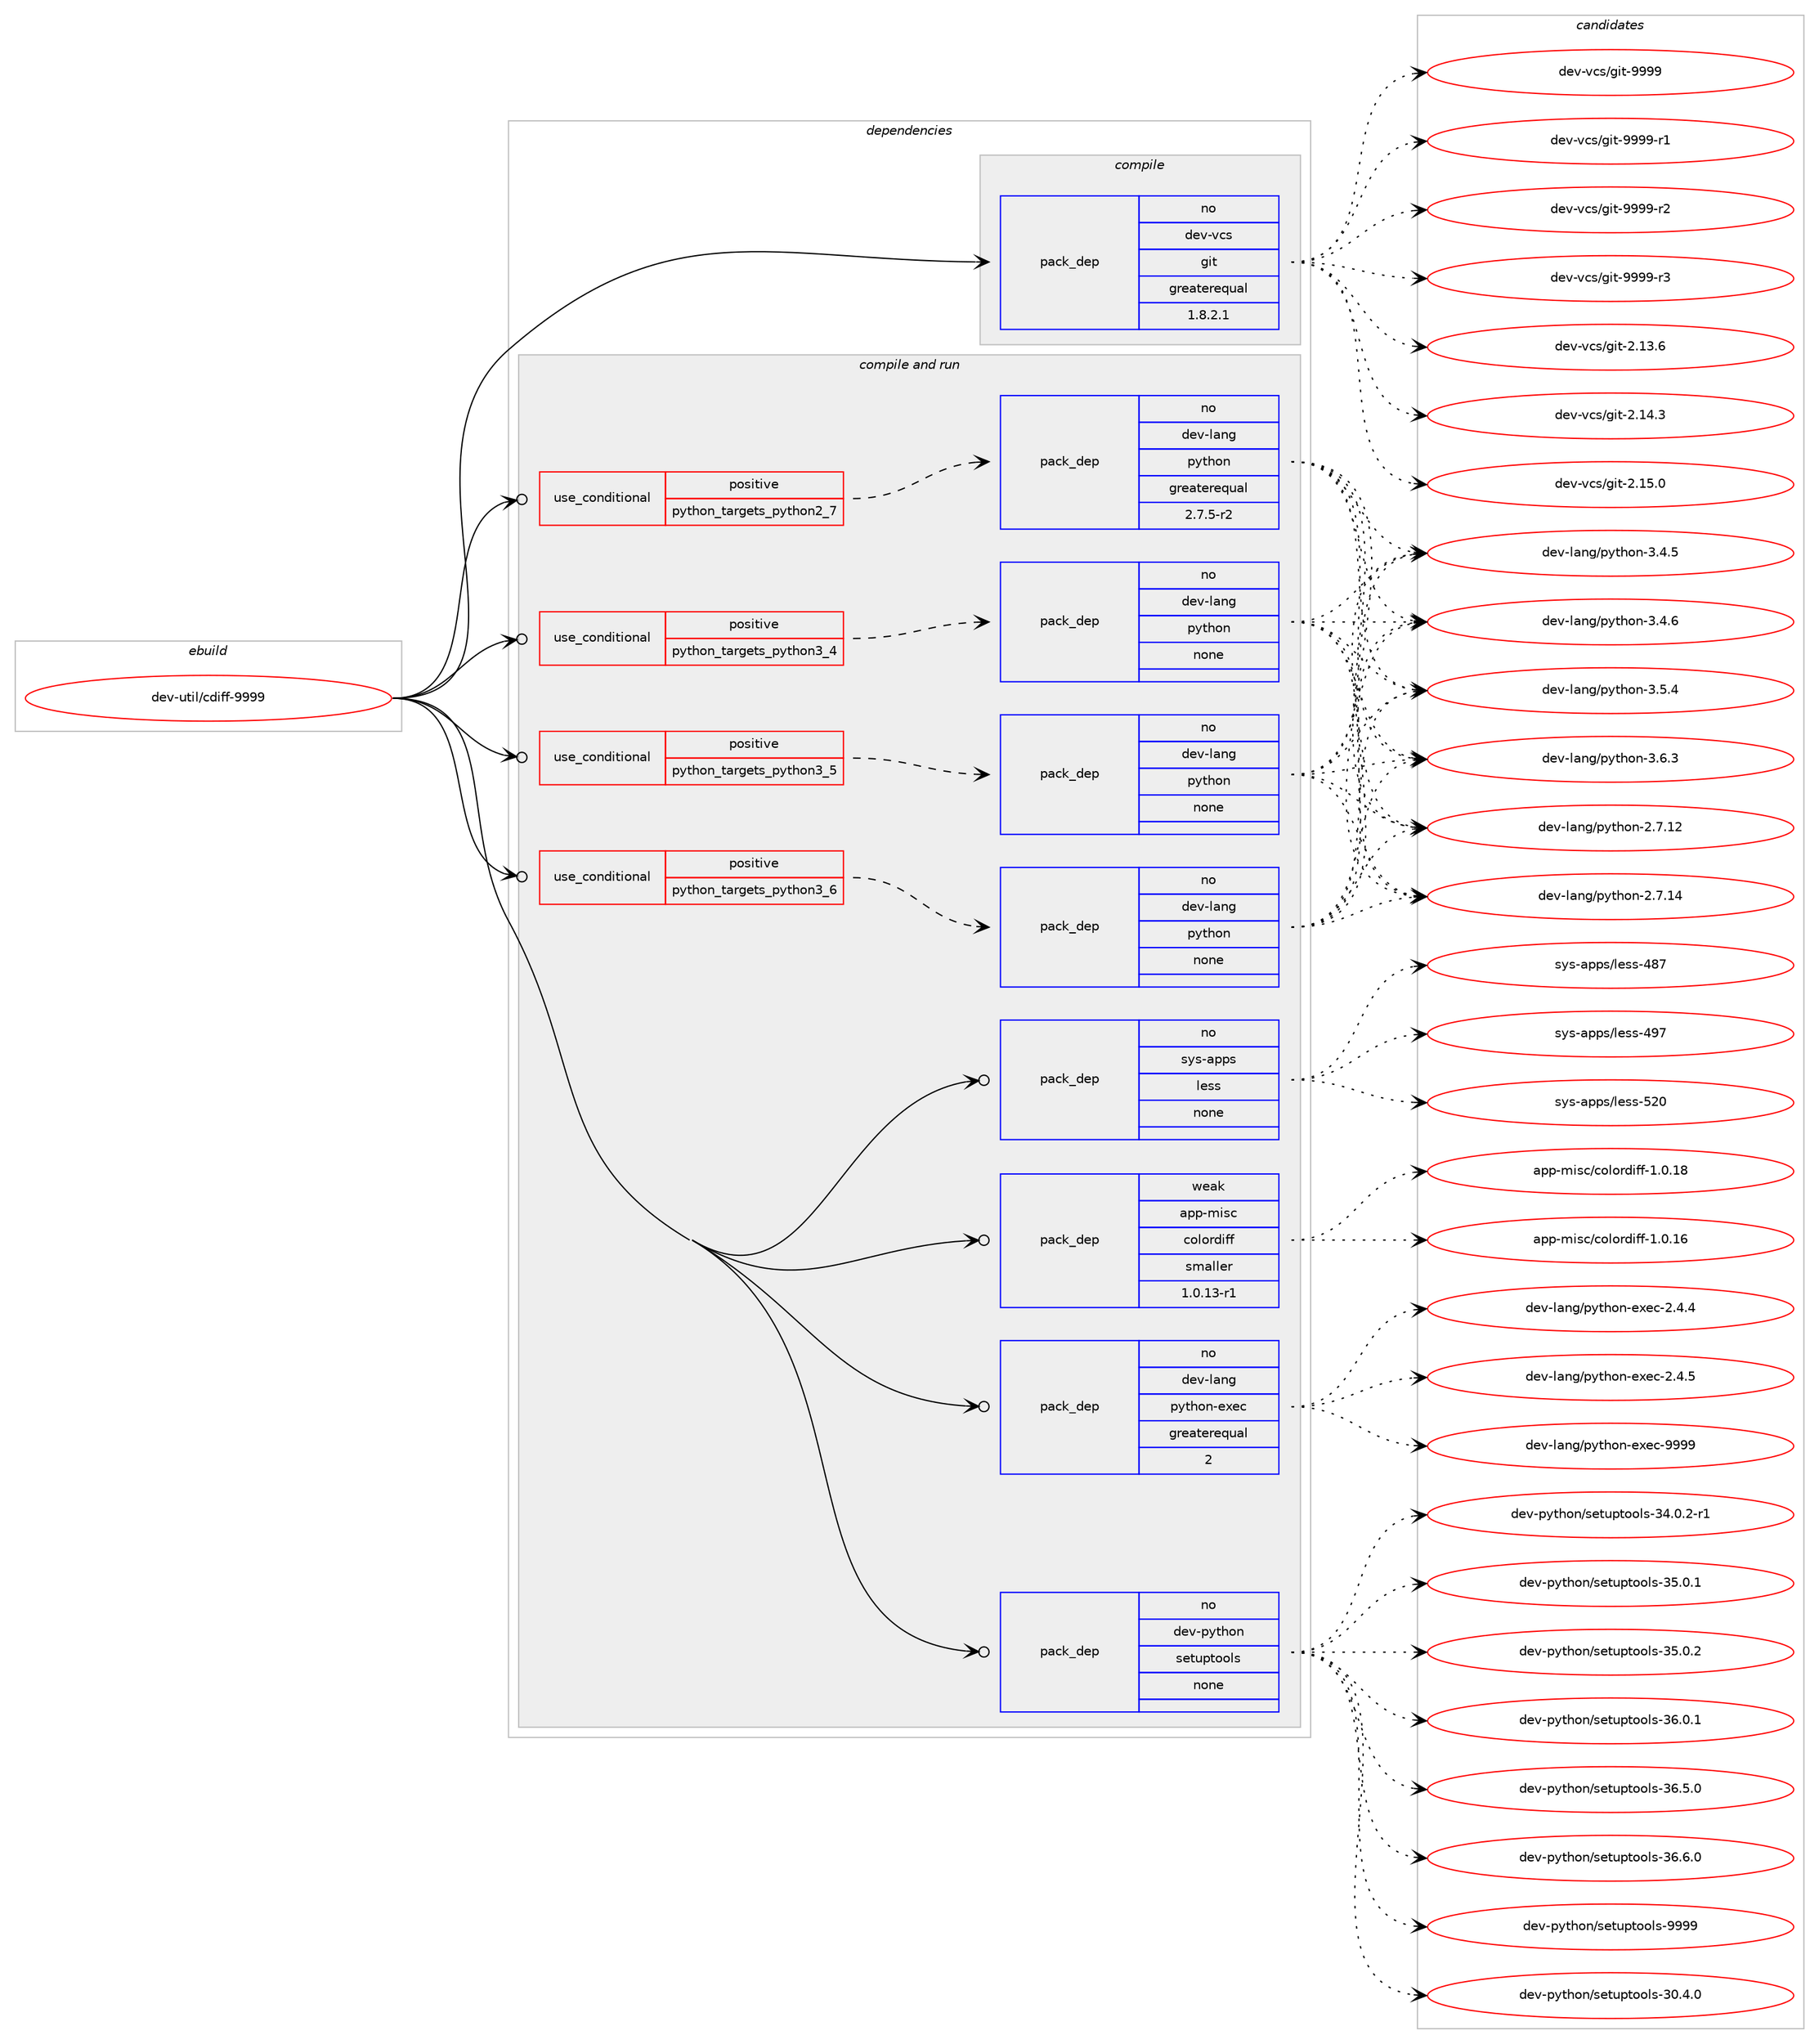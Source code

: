 digraph prolog {

# *************
# Graph options
# *************

newrank=true;
concentrate=true;
compound=true;
graph [rankdir=LR,fontname=Helvetica,fontsize=10,ranksep=1.5];#, ranksep=2.5, nodesep=0.2];
edge  [arrowhead=vee];
node  [fontname=Helvetica,fontsize=10];

# **********
# The ebuild
# **********

subgraph cluster_leftcol {
color=gray;
rank=same;
label=<<i>ebuild</i>>;
id [label="dev-util/cdiff-9999", color=red, width=4, href="../dev-util/cdiff-9999.svg"];
}

# ****************
# The dependencies
# ****************

subgraph cluster_midcol {
color=gray;
label=<<i>dependencies</i>>;
subgraph cluster_compile {
fillcolor="#eeeeee";
style=filled;
label=<<i>compile</i>>;
subgraph pack201260 {
dependency282991 [label=<<TABLE BORDER="0" CELLBORDER="1" CELLSPACING="0" CELLPADDING="4" WIDTH="220"><TR><TD ROWSPAN="6" CELLPADDING="30">pack_dep</TD></TR><TR><TD WIDTH="110">no</TD></TR><TR><TD>dev-vcs</TD></TR><TR><TD>git</TD></TR><TR><TD>greaterequal</TD></TR><TR><TD>1.8.2.1</TD></TR></TABLE>>, shape=none, color=blue];
}
id:e -> dependency282991:w [weight=20,style="solid",arrowhead="vee"];
}
subgraph cluster_compileandrun {
fillcolor="#eeeeee";
style=filled;
label=<<i>compile and run</i>>;
subgraph cond77523 {
dependency282992 [label=<<TABLE BORDER="0" CELLBORDER="1" CELLSPACING="0" CELLPADDING="4"><TR><TD ROWSPAN="3" CELLPADDING="10">use_conditional</TD></TR><TR><TD>positive</TD></TR><TR><TD>python_targets_python2_7</TD></TR></TABLE>>, shape=none, color=red];
subgraph pack201261 {
dependency282993 [label=<<TABLE BORDER="0" CELLBORDER="1" CELLSPACING="0" CELLPADDING="4" WIDTH="220"><TR><TD ROWSPAN="6" CELLPADDING="30">pack_dep</TD></TR><TR><TD WIDTH="110">no</TD></TR><TR><TD>dev-lang</TD></TR><TR><TD>python</TD></TR><TR><TD>greaterequal</TD></TR><TR><TD>2.7.5-r2</TD></TR></TABLE>>, shape=none, color=blue];
}
dependency282992:e -> dependency282993:w [weight=20,style="dashed",arrowhead="vee"];
}
id:e -> dependency282992:w [weight=20,style="solid",arrowhead="odotvee"];
subgraph cond77524 {
dependency282994 [label=<<TABLE BORDER="0" CELLBORDER="1" CELLSPACING="0" CELLPADDING="4"><TR><TD ROWSPAN="3" CELLPADDING="10">use_conditional</TD></TR><TR><TD>positive</TD></TR><TR><TD>python_targets_python3_4</TD></TR></TABLE>>, shape=none, color=red];
subgraph pack201262 {
dependency282995 [label=<<TABLE BORDER="0" CELLBORDER="1" CELLSPACING="0" CELLPADDING="4" WIDTH="220"><TR><TD ROWSPAN="6" CELLPADDING="30">pack_dep</TD></TR><TR><TD WIDTH="110">no</TD></TR><TR><TD>dev-lang</TD></TR><TR><TD>python</TD></TR><TR><TD>none</TD></TR><TR><TD></TD></TR></TABLE>>, shape=none, color=blue];
}
dependency282994:e -> dependency282995:w [weight=20,style="dashed",arrowhead="vee"];
}
id:e -> dependency282994:w [weight=20,style="solid",arrowhead="odotvee"];
subgraph cond77525 {
dependency282996 [label=<<TABLE BORDER="0" CELLBORDER="1" CELLSPACING="0" CELLPADDING="4"><TR><TD ROWSPAN="3" CELLPADDING="10">use_conditional</TD></TR><TR><TD>positive</TD></TR><TR><TD>python_targets_python3_5</TD></TR></TABLE>>, shape=none, color=red];
subgraph pack201263 {
dependency282997 [label=<<TABLE BORDER="0" CELLBORDER="1" CELLSPACING="0" CELLPADDING="4" WIDTH="220"><TR><TD ROWSPAN="6" CELLPADDING="30">pack_dep</TD></TR><TR><TD WIDTH="110">no</TD></TR><TR><TD>dev-lang</TD></TR><TR><TD>python</TD></TR><TR><TD>none</TD></TR><TR><TD></TD></TR></TABLE>>, shape=none, color=blue];
}
dependency282996:e -> dependency282997:w [weight=20,style="dashed",arrowhead="vee"];
}
id:e -> dependency282996:w [weight=20,style="solid",arrowhead="odotvee"];
subgraph cond77526 {
dependency282998 [label=<<TABLE BORDER="0" CELLBORDER="1" CELLSPACING="0" CELLPADDING="4"><TR><TD ROWSPAN="3" CELLPADDING="10">use_conditional</TD></TR><TR><TD>positive</TD></TR><TR><TD>python_targets_python3_6</TD></TR></TABLE>>, shape=none, color=red];
subgraph pack201264 {
dependency282999 [label=<<TABLE BORDER="0" CELLBORDER="1" CELLSPACING="0" CELLPADDING="4" WIDTH="220"><TR><TD ROWSPAN="6" CELLPADDING="30">pack_dep</TD></TR><TR><TD WIDTH="110">no</TD></TR><TR><TD>dev-lang</TD></TR><TR><TD>python</TD></TR><TR><TD>none</TD></TR><TR><TD></TD></TR></TABLE>>, shape=none, color=blue];
}
dependency282998:e -> dependency282999:w [weight=20,style="dashed",arrowhead="vee"];
}
id:e -> dependency282998:w [weight=20,style="solid",arrowhead="odotvee"];
subgraph pack201265 {
dependency283000 [label=<<TABLE BORDER="0" CELLBORDER="1" CELLSPACING="0" CELLPADDING="4" WIDTH="220"><TR><TD ROWSPAN="6" CELLPADDING="30">pack_dep</TD></TR><TR><TD WIDTH="110">no</TD></TR><TR><TD>dev-lang</TD></TR><TR><TD>python-exec</TD></TR><TR><TD>greaterequal</TD></TR><TR><TD>2</TD></TR></TABLE>>, shape=none, color=blue];
}
id:e -> dependency283000:w [weight=20,style="solid",arrowhead="odotvee"];
subgraph pack201266 {
dependency283001 [label=<<TABLE BORDER="0" CELLBORDER="1" CELLSPACING="0" CELLPADDING="4" WIDTH="220"><TR><TD ROWSPAN="6" CELLPADDING="30">pack_dep</TD></TR><TR><TD WIDTH="110">no</TD></TR><TR><TD>dev-python</TD></TR><TR><TD>setuptools</TD></TR><TR><TD>none</TD></TR><TR><TD></TD></TR></TABLE>>, shape=none, color=blue];
}
id:e -> dependency283001:w [weight=20,style="solid",arrowhead="odotvee"];
subgraph pack201267 {
dependency283002 [label=<<TABLE BORDER="0" CELLBORDER="1" CELLSPACING="0" CELLPADDING="4" WIDTH="220"><TR><TD ROWSPAN="6" CELLPADDING="30">pack_dep</TD></TR><TR><TD WIDTH="110">no</TD></TR><TR><TD>sys-apps</TD></TR><TR><TD>less</TD></TR><TR><TD>none</TD></TR><TR><TD></TD></TR></TABLE>>, shape=none, color=blue];
}
id:e -> dependency283002:w [weight=20,style="solid",arrowhead="odotvee"];
subgraph pack201268 {
dependency283003 [label=<<TABLE BORDER="0" CELLBORDER="1" CELLSPACING="0" CELLPADDING="4" WIDTH="220"><TR><TD ROWSPAN="6" CELLPADDING="30">pack_dep</TD></TR><TR><TD WIDTH="110">weak</TD></TR><TR><TD>app-misc</TD></TR><TR><TD>colordiff</TD></TR><TR><TD>smaller</TD></TR><TR><TD>1.0.13-r1</TD></TR></TABLE>>, shape=none, color=blue];
}
id:e -> dependency283003:w [weight=20,style="solid",arrowhead="odotvee"];
}
subgraph cluster_run {
fillcolor="#eeeeee";
style=filled;
label=<<i>run</i>>;
}
}

# **************
# The candidates
# **************

subgraph cluster_choices {
rank=same;
color=gray;
label=<<i>candidates</i>>;

subgraph choice201260 {
color=black;
nodesep=1;
choice10010111845118991154710310511645504649514654 [label="dev-vcs/git-2.13.6", color=red, width=4,href="../dev-vcs/git-2.13.6.svg"];
choice10010111845118991154710310511645504649524651 [label="dev-vcs/git-2.14.3", color=red, width=4,href="../dev-vcs/git-2.14.3.svg"];
choice10010111845118991154710310511645504649534648 [label="dev-vcs/git-2.15.0", color=red, width=4,href="../dev-vcs/git-2.15.0.svg"];
choice1001011184511899115471031051164557575757 [label="dev-vcs/git-9999", color=red, width=4,href="../dev-vcs/git-9999.svg"];
choice10010111845118991154710310511645575757574511449 [label="dev-vcs/git-9999-r1", color=red, width=4,href="../dev-vcs/git-9999-r1.svg"];
choice10010111845118991154710310511645575757574511450 [label="dev-vcs/git-9999-r2", color=red, width=4,href="../dev-vcs/git-9999-r2.svg"];
choice10010111845118991154710310511645575757574511451 [label="dev-vcs/git-9999-r3", color=red, width=4,href="../dev-vcs/git-9999-r3.svg"];
dependency282991:e -> choice10010111845118991154710310511645504649514654:w [style=dotted,weight="100"];
dependency282991:e -> choice10010111845118991154710310511645504649524651:w [style=dotted,weight="100"];
dependency282991:e -> choice10010111845118991154710310511645504649534648:w [style=dotted,weight="100"];
dependency282991:e -> choice1001011184511899115471031051164557575757:w [style=dotted,weight="100"];
dependency282991:e -> choice10010111845118991154710310511645575757574511449:w [style=dotted,weight="100"];
dependency282991:e -> choice10010111845118991154710310511645575757574511450:w [style=dotted,weight="100"];
dependency282991:e -> choice10010111845118991154710310511645575757574511451:w [style=dotted,weight="100"];
}
subgraph choice201261 {
color=black;
nodesep=1;
choice10010111845108971101034711212111610411111045504655464950 [label="dev-lang/python-2.7.12", color=red, width=4,href="../dev-lang/python-2.7.12.svg"];
choice10010111845108971101034711212111610411111045504655464952 [label="dev-lang/python-2.7.14", color=red, width=4,href="../dev-lang/python-2.7.14.svg"];
choice100101118451089711010347112121116104111110455146524653 [label="dev-lang/python-3.4.5", color=red, width=4,href="../dev-lang/python-3.4.5.svg"];
choice100101118451089711010347112121116104111110455146524654 [label="dev-lang/python-3.4.6", color=red, width=4,href="../dev-lang/python-3.4.6.svg"];
choice100101118451089711010347112121116104111110455146534652 [label="dev-lang/python-3.5.4", color=red, width=4,href="../dev-lang/python-3.5.4.svg"];
choice100101118451089711010347112121116104111110455146544651 [label="dev-lang/python-3.6.3", color=red, width=4,href="../dev-lang/python-3.6.3.svg"];
dependency282993:e -> choice10010111845108971101034711212111610411111045504655464950:w [style=dotted,weight="100"];
dependency282993:e -> choice10010111845108971101034711212111610411111045504655464952:w [style=dotted,weight="100"];
dependency282993:e -> choice100101118451089711010347112121116104111110455146524653:w [style=dotted,weight="100"];
dependency282993:e -> choice100101118451089711010347112121116104111110455146524654:w [style=dotted,weight="100"];
dependency282993:e -> choice100101118451089711010347112121116104111110455146534652:w [style=dotted,weight="100"];
dependency282993:e -> choice100101118451089711010347112121116104111110455146544651:w [style=dotted,weight="100"];
}
subgraph choice201262 {
color=black;
nodesep=1;
choice10010111845108971101034711212111610411111045504655464950 [label="dev-lang/python-2.7.12", color=red, width=4,href="../dev-lang/python-2.7.12.svg"];
choice10010111845108971101034711212111610411111045504655464952 [label="dev-lang/python-2.7.14", color=red, width=4,href="../dev-lang/python-2.7.14.svg"];
choice100101118451089711010347112121116104111110455146524653 [label="dev-lang/python-3.4.5", color=red, width=4,href="../dev-lang/python-3.4.5.svg"];
choice100101118451089711010347112121116104111110455146524654 [label="dev-lang/python-3.4.6", color=red, width=4,href="../dev-lang/python-3.4.6.svg"];
choice100101118451089711010347112121116104111110455146534652 [label="dev-lang/python-3.5.4", color=red, width=4,href="../dev-lang/python-3.5.4.svg"];
choice100101118451089711010347112121116104111110455146544651 [label="dev-lang/python-3.6.3", color=red, width=4,href="../dev-lang/python-3.6.3.svg"];
dependency282995:e -> choice10010111845108971101034711212111610411111045504655464950:w [style=dotted,weight="100"];
dependency282995:e -> choice10010111845108971101034711212111610411111045504655464952:w [style=dotted,weight="100"];
dependency282995:e -> choice100101118451089711010347112121116104111110455146524653:w [style=dotted,weight="100"];
dependency282995:e -> choice100101118451089711010347112121116104111110455146524654:w [style=dotted,weight="100"];
dependency282995:e -> choice100101118451089711010347112121116104111110455146534652:w [style=dotted,weight="100"];
dependency282995:e -> choice100101118451089711010347112121116104111110455146544651:w [style=dotted,weight="100"];
}
subgraph choice201263 {
color=black;
nodesep=1;
choice10010111845108971101034711212111610411111045504655464950 [label="dev-lang/python-2.7.12", color=red, width=4,href="../dev-lang/python-2.7.12.svg"];
choice10010111845108971101034711212111610411111045504655464952 [label="dev-lang/python-2.7.14", color=red, width=4,href="../dev-lang/python-2.7.14.svg"];
choice100101118451089711010347112121116104111110455146524653 [label="dev-lang/python-3.4.5", color=red, width=4,href="../dev-lang/python-3.4.5.svg"];
choice100101118451089711010347112121116104111110455146524654 [label="dev-lang/python-3.4.6", color=red, width=4,href="../dev-lang/python-3.4.6.svg"];
choice100101118451089711010347112121116104111110455146534652 [label="dev-lang/python-3.5.4", color=red, width=4,href="../dev-lang/python-3.5.4.svg"];
choice100101118451089711010347112121116104111110455146544651 [label="dev-lang/python-3.6.3", color=red, width=4,href="../dev-lang/python-3.6.3.svg"];
dependency282997:e -> choice10010111845108971101034711212111610411111045504655464950:w [style=dotted,weight="100"];
dependency282997:e -> choice10010111845108971101034711212111610411111045504655464952:w [style=dotted,weight="100"];
dependency282997:e -> choice100101118451089711010347112121116104111110455146524653:w [style=dotted,weight="100"];
dependency282997:e -> choice100101118451089711010347112121116104111110455146524654:w [style=dotted,weight="100"];
dependency282997:e -> choice100101118451089711010347112121116104111110455146534652:w [style=dotted,weight="100"];
dependency282997:e -> choice100101118451089711010347112121116104111110455146544651:w [style=dotted,weight="100"];
}
subgraph choice201264 {
color=black;
nodesep=1;
choice10010111845108971101034711212111610411111045504655464950 [label="dev-lang/python-2.7.12", color=red, width=4,href="../dev-lang/python-2.7.12.svg"];
choice10010111845108971101034711212111610411111045504655464952 [label="dev-lang/python-2.7.14", color=red, width=4,href="../dev-lang/python-2.7.14.svg"];
choice100101118451089711010347112121116104111110455146524653 [label="dev-lang/python-3.4.5", color=red, width=4,href="../dev-lang/python-3.4.5.svg"];
choice100101118451089711010347112121116104111110455146524654 [label="dev-lang/python-3.4.6", color=red, width=4,href="../dev-lang/python-3.4.6.svg"];
choice100101118451089711010347112121116104111110455146534652 [label="dev-lang/python-3.5.4", color=red, width=4,href="../dev-lang/python-3.5.4.svg"];
choice100101118451089711010347112121116104111110455146544651 [label="dev-lang/python-3.6.3", color=red, width=4,href="../dev-lang/python-3.6.3.svg"];
dependency282999:e -> choice10010111845108971101034711212111610411111045504655464950:w [style=dotted,weight="100"];
dependency282999:e -> choice10010111845108971101034711212111610411111045504655464952:w [style=dotted,weight="100"];
dependency282999:e -> choice100101118451089711010347112121116104111110455146524653:w [style=dotted,weight="100"];
dependency282999:e -> choice100101118451089711010347112121116104111110455146524654:w [style=dotted,weight="100"];
dependency282999:e -> choice100101118451089711010347112121116104111110455146534652:w [style=dotted,weight="100"];
dependency282999:e -> choice100101118451089711010347112121116104111110455146544651:w [style=dotted,weight="100"];
}
subgraph choice201265 {
color=black;
nodesep=1;
choice1001011184510897110103471121211161041111104510112010199455046524652 [label="dev-lang/python-exec-2.4.4", color=red, width=4,href="../dev-lang/python-exec-2.4.4.svg"];
choice1001011184510897110103471121211161041111104510112010199455046524653 [label="dev-lang/python-exec-2.4.5", color=red, width=4,href="../dev-lang/python-exec-2.4.5.svg"];
choice10010111845108971101034711212111610411111045101120101994557575757 [label="dev-lang/python-exec-9999", color=red, width=4,href="../dev-lang/python-exec-9999.svg"];
dependency283000:e -> choice1001011184510897110103471121211161041111104510112010199455046524652:w [style=dotted,weight="100"];
dependency283000:e -> choice1001011184510897110103471121211161041111104510112010199455046524653:w [style=dotted,weight="100"];
dependency283000:e -> choice10010111845108971101034711212111610411111045101120101994557575757:w [style=dotted,weight="100"];
}
subgraph choice201266 {
color=black;
nodesep=1;
choice100101118451121211161041111104711510111611711211611111110811545514846524648 [label="dev-python/setuptools-30.4.0", color=red, width=4,href="../dev-python/setuptools-30.4.0.svg"];
choice1001011184511212111610411111047115101116117112116111111108115455152464846504511449 [label="dev-python/setuptools-34.0.2-r1", color=red, width=4,href="../dev-python/setuptools-34.0.2-r1.svg"];
choice100101118451121211161041111104711510111611711211611111110811545515346484649 [label="dev-python/setuptools-35.0.1", color=red, width=4,href="../dev-python/setuptools-35.0.1.svg"];
choice100101118451121211161041111104711510111611711211611111110811545515346484650 [label="dev-python/setuptools-35.0.2", color=red, width=4,href="../dev-python/setuptools-35.0.2.svg"];
choice100101118451121211161041111104711510111611711211611111110811545515446484649 [label="dev-python/setuptools-36.0.1", color=red, width=4,href="../dev-python/setuptools-36.0.1.svg"];
choice100101118451121211161041111104711510111611711211611111110811545515446534648 [label="dev-python/setuptools-36.5.0", color=red, width=4,href="../dev-python/setuptools-36.5.0.svg"];
choice100101118451121211161041111104711510111611711211611111110811545515446544648 [label="dev-python/setuptools-36.6.0", color=red, width=4,href="../dev-python/setuptools-36.6.0.svg"];
choice10010111845112121116104111110471151011161171121161111111081154557575757 [label="dev-python/setuptools-9999", color=red, width=4,href="../dev-python/setuptools-9999.svg"];
dependency283001:e -> choice100101118451121211161041111104711510111611711211611111110811545514846524648:w [style=dotted,weight="100"];
dependency283001:e -> choice1001011184511212111610411111047115101116117112116111111108115455152464846504511449:w [style=dotted,weight="100"];
dependency283001:e -> choice100101118451121211161041111104711510111611711211611111110811545515346484649:w [style=dotted,weight="100"];
dependency283001:e -> choice100101118451121211161041111104711510111611711211611111110811545515346484650:w [style=dotted,weight="100"];
dependency283001:e -> choice100101118451121211161041111104711510111611711211611111110811545515446484649:w [style=dotted,weight="100"];
dependency283001:e -> choice100101118451121211161041111104711510111611711211611111110811545515446534648:w [style=dotted,weight="100"];
dependency283001:e -> choice100101118451121211161041111104711510111611711211611111110811545515446544648:w [style=dotted,weight="100"];
dependency283001:e -> choice10010111845112121116104111110471151011161171121161111111081154557575757:w [style=dotted,weight="100"];
}
subgraph choice201267 {
color=black;
nodesep=1;
choice11512111545971121121154710810111511545525655 [label="sys-apps/less-487", color=red, width=4,href="../sys-apps/less-487.svg"];
choice11512111545971121121154710810111511545525755 [label="sys-apps/less-497", color=red, width=4,href="../sys-apps/less-497.svg"];
choice11512111545971121121154710810111511545535048 [label="sys-apps/less-520", color=red, width=4,href="../sys-apps/less-520.svg"];
dependency283002:e -> choice11512111545971121121154710810111511545525655:w [style=dotted,weight="100"];
dependency283002:e -> choice11512111545971121121154710810111511545525755:w [style=dotted,weight="100"];
dependency283002:e -> choice11512111545971121121154710810111511545535048:w [style=dotted,weight="100"];
}
subgraph choice201268 {
color=black;
nodesep=1;
choice971121124510910511599479911110811111410010510210245494648464954 [label="app-misc/colordiff-1.0.16", color=red, width=4,href="../app-misc/colordiff-1.0.16.svg"];
choice971121124510910511599479911110811111410010510210245494648464956 [label="app-misc/colordiff-1.0.18", color=red, width=4,href="../app-misc/colordiff-1.0.18.svg"];
dependency283003:e -> choice971121124510910511599479911110811111410010510210245494648464954:w [style=dotted,weight="100"];
dependency283003:e -> choice971121124510910511599479911110811111410010510210245494648464956:w [style=dotted,weight="100"];
}
}

}
